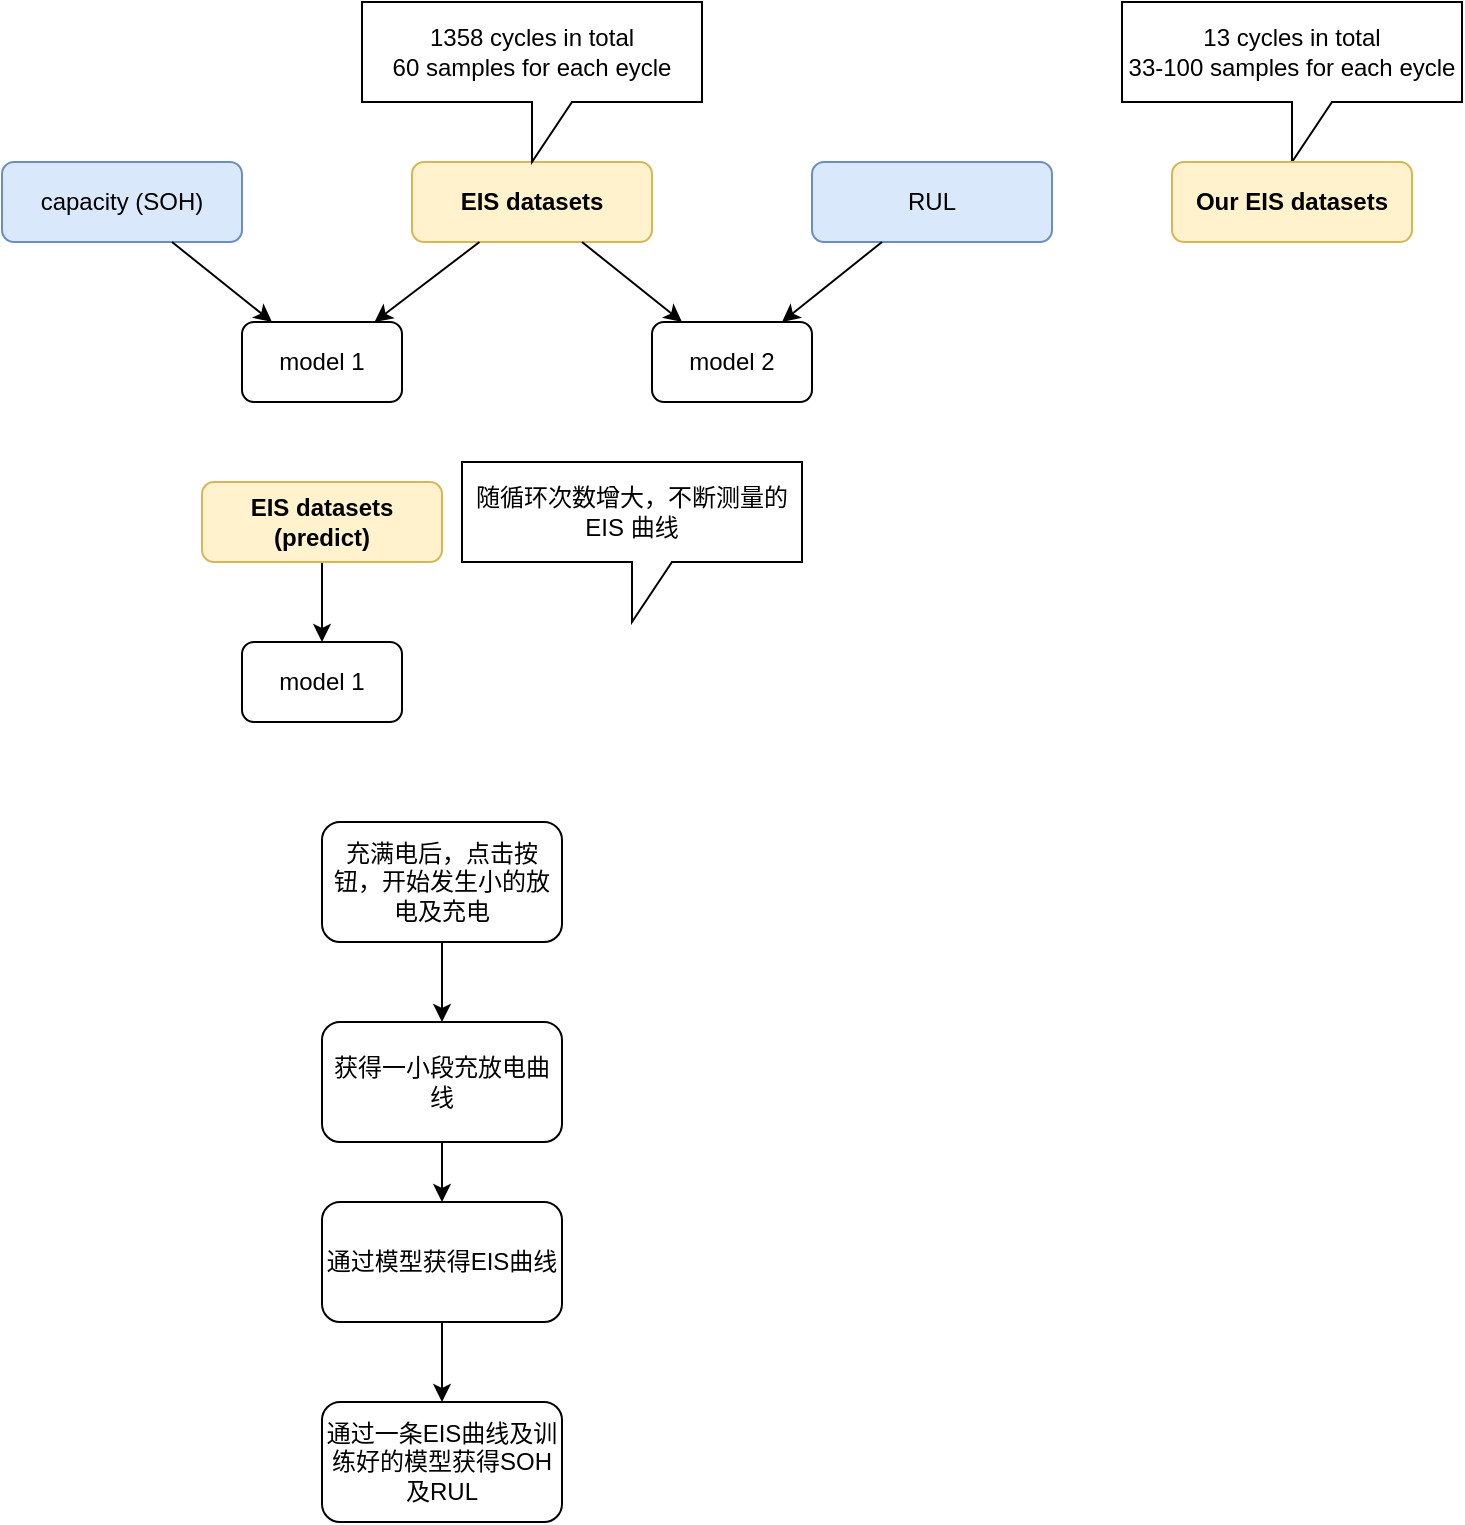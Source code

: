 <mxfile version="22.0.3" type="device">
  <diagram name="第 1 页" id="QfqWhOk-XqrHHl5_bJlU">
    <mxGraphModel dx="714" dy="418" grid="1" gridSize="10" guides="1" tooltips="1" connect="1" arrows="1" fold="1" page="1" pageScale="1" pageWidth="827" pageHeight="1169" math="0" shadow="0">
      <root>
        <mxCell id="0" />
        <mxCell id="1" parent="0" />
        <mxCell id="wvBiB40hRuxFYVFa9dCo-1" value="&lt;b&gt;EIS datasets&lt;/b&gt;" style="rounded=1;whiteSpace=wrap;html=1;fillColor=#fff2cc;strokeColor=#d6b656;" vertex="1" parent="1">
          <mxGeometry x="285" y="80" width="120" height="40" as="geometry" />
        </mxCell>
        <mxCell id="wvBiB40hRuxFYVFa9dCo-2" value="1358 cycles in total&lt;br&gt;60 samples for each eycle" style="shape=callout;whiteSpace=wrap;html=1;perimeter=calloutPerimeter;" vertex="1" parent="1">
          <mxGeometry x="260" width="170" height="80" as="geometry" />
        </mxCell>
        <mxCell id="wvBiB40hRuxFYVFa9dCo-4" value="model 2" style="rounded=1;whiteSpace=wrap;html=1;" vertex="1" parent="1">
          <mxGeometry x="405" y="160" width="80" height="40" as="geometry" />
        </mxCell>
        <mxCell id="wvBiB40hRuxFYVFa9dCo-5" value="capacity (SOH)" style="rounded=1;whiteSpace=wrap;html=1;fillColor=#dae8fc;strokeColor=#6c8ebf;" vertex="1" parent="1">
          <mxGeometry x="80" y="80" width="120" height="40" as="geometry" />
        </mxCell>
        <mxCell id="wvBiB40hRuxFYVFa9dCo-6" value="RUL" style="rounded=1;whiteSpace=wrap;html=1;fillColor=#dae8fc;strokeColor=#6c8ebf;" vertex="1" parent="1">
          <mxGeometry x="485" y="80" width="120" height="40" as="geometry" />
        </mxCell>
        <mxCell id="wvBiB40hRuxFYVFa9dCo-8" value="" style="endArrow=classic;html=1;rounded=0;" edge="1" parent="1" source="wvBiB40hRuxFYVFa9dCo-1" target="wvBiB40hRuxFYVFa9dCo-4">
          <mxGeometry width="50" height="50" relative="1" as="geometry">
            <mxPoint x="295" y="230" as="sourcePoint" />
            <mxPoint x="345" y="180" as="targetPoint" />
          </mxGeometry>
        </mxCell>
        <mxCell id="wvBiB40hRuxFYVFa9dCo-9" value="model 1" style="rounded=1;whiteSpace=wrap;html=1;" vertex="1" parent="1">
          <mxGeometry x="200" y="160" width="80" height="40" as="geometry" />
        </mxCell>
        <mxCell id="wvBiB40hRuxFYVFa9dCo-10" value="" style="endArrow=classic;html=1;rounded=0;" edge="1" parent="1" source="wvBiB40hRuxFYVFa9dCo-6" target="wvBiB40hRuxFYVFa9dCo-4">
          <mxGeometry width="50" height="50" relative="1" as="geometry">
            <mxPoint x="350" y="270" as="sourcePoint" />
            <mxPoint x="400" y="220" as="targetPoint" />
          </mxGeometry>
        </mxCell>
        <mxCell id="wvBiB40hRuxFYVFa9dCo-11" value="" style="endArrow=classic;html=1;rounded=0;" edge="1" parent="1" source="wvBiB40hRuxFYVFa9dCo-5" target="wvBiB40hRuxFYVFa9dCo-9">
          <mxGeometry width="50" height="50" relative="1" as="geometry">
            <mxPoint x="170" y="190" as="sourcePoint" />
            <mxPoint x="220" y="140" as="targetPoint" />
          </mxGeometry>
        </mxCell>
        <mxCell id="wvBiB40hRuxFYVFa9dCo-12" value="" style="endArrow=classic;html=1;rounded=0;" edge="1" parent="1" source="wvBiB40hRuxFYVFa9dCo-1" target="wvBiB40hRuxFYVFa9dCo-9">
          <mxGeometry width="50" height="50" relative="1" as="geometry">
            <mxPoint x="110" y="240" as="sourcePoint" />
            <mxPoint x="160" y="190" as="targetPoint" />
          </mxGeometry>
        </mxCell>
        <mxCell id="wvBiB40hRuxFYVFa9dCo-14" value="13 cycles in total&lt;br&gt;33-100 samples for each eycle" style="shape=callout;whiteSpace=wrap;html=1;perimeter=calloutPerimeter;" vertex="1" parent="1">
          <mxGeometry x="640" width="170" height="80" as="geometry" />
        </mxCell>
        <mxCell id="wvBiB40hRuxFYVFa9dCo-15" value="&lt;b&gt;Our EIS datasets&lt;/b&gt;" style="rounded=1;whiteSpace=wrap;html=1;fillColor=#fff2cc;strokeColor=#d6b656;" vertex="1" parent="1">
          <mxGeometry x="665" y="80" width="120" height="40" as="geometry" />
        </mxCell>
        <mxCell id="wvBiB40hRuxFYVFa9dCo-16" value="model 1" style="rounded=1;whiteSpace=wrap;html=1;" vertex="1" parent="1">
          <mxGeometry x="200" y="320" width="80" height="40" as="geometry" />
        </mxCell>
        <mxCell id="wvBiB40hRuxFYVFa9dCo-18" style="edgeStyle=orthogonalEdgeStyle;rounded=0;orthogonalLoop=1;jettySize=auto;html=1;" edge="1" parent="1" source="wvBiB40hRuxFYVFa9dCo-17" target="wvBiB40hRuxFYVFa9dCo-16">
          <mxGeometry relative="1" as="geometry" />
        </mxCell>
        <mxCell id="wvBiB40hRuxFYVFa9dCo-17" value="&lt;b&gt;EIS datasets&lt;br&gt;(predict)&lt;br&gt;&lt;/b&gt;" style="rounded=1;whiteSpace=wrap;html=1;fillColor=#fff2cc;strokeColor=#d6b656;" vertex="1" parent="1">
          <mxGeometry x="180" y="240" width="120" height="40" as="geometry" />
        </mxCell>
        <mxCell id="wvBiB40hRuxFYVFa9dCo-19" value="随循环次数增大，不断测量的EIS 曲线" style="shape=callout;whiteSpace=wrap;html=1;perimeter=calloutPerimeter;" vertex="1" parent="1">
          <mxGeometry x="310" y="230" width="170" height="80" as="geometry" />
        </mxCell>
        <mxCell id="wvBiB40hRuxFYVFa9dCo-22" value="" style="edgeStyle=orthogonalEdgeStyle;rounded=0;orthogonalLoop=1;jettySize=auto;html=1;" edge="1" parent="1" source="wvBiB40hRuxFYVFa9dCo-20" target="wvBiB40hRuxFYVFa9dCo-21">
          <mxGeometry relative="1" as="geometry" />
        </mxCell>
        <mxCell id="wvBiB40hRuxFYVFa9dCo-20" value="充满电后，点击按钮，开始发生小的放电及充电" style="rounded=1;whiteSpace=wrap;html=1;" vertex="1" parent="1">
          <mxGeometry x="240" y="410" width="120" height="60" as="geometry" />
        </mxCell>
        <mxCell id="wvBiB40hRuxFYVFa9dCo-24" value="" style="edgeStyle=orthogonalEdgeStyle;rounded=0;orthogonalLoop=1;jettySize=auto;html=1;" edge="1" parent="1" source="wvBiB40hRuxFYVFa9dCo-21" target="wvBiB40hRuxFYVFa9dCo-23">
          <mxGeometry relative="1" as="geometry" />
        </mxCell>
        <mxCell id="wvBiB40hRuxFYVFa9dCo-21" value="获得一小段充放电曲线" style="rounded=1;whiteSpace=wrap;html=1;" vertex="1" parent="1">
          <mxGeometry x="240" y="510" width="120" height="60" as="geometry" />
        </mxCell>
        <mxCell id="wvBiB40hRuxFYVFa9dCo-26" value="" style="edgeStyle=orthogonalEdgeStyle;rounded=0;orthogonalLoop=1;jettySize=auto;html=1;" edge="1" parent="1" source="wvBiB40hRuxFYVFa9dCo-23" target="wvBiB40hRuxFYVFa9dCo-25">
          <mxGeometry relative="1" as="geometry" />
        </mxCell>
        <mxCell id="wvBiB40hRuxFYVFa9dCo-23" value="通过模型获得EIS曲线" style="whiteSpace=wrap;html=1;rounded=1;" vertex="1" parent="1">
          <mxGeometry x="240" y="600" width="120" height="60" as="geometry" />
        </mxCell>
        <mxCell id="wvBiB40hRuxFYVFa9dCo-25" value="通过一条EIS曲线及训练好的模型获得SOH及RUL" style="whiteSpace=wrap;html=1;rounded=1;" vertex="1" parent="1">
          <mxGeometry x="240" y="700" width="120" height="60" as="geometry" />
        </mxCell>
      </root>
    </mxGraphModel>
  </diagram>
</mxfile>
